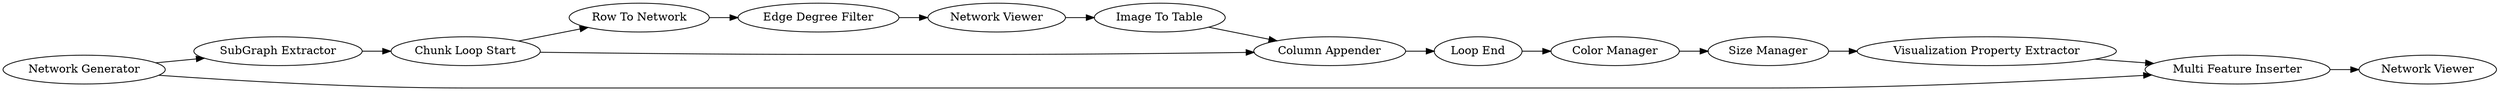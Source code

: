 digraph {
	"-8702052306747128112_7" [label="Loop End"]
	"-7321538432134244231_1" [label="Network Generator"]
	"-8702052306747128112_14" [label="Edge Degree Filter"]
	"-7321538432134244231_11" [label="Size Manager"]
	"-8702052306747128112_4" [label="Row To Network"]
	"-7321538432134244231_10" [label="Color Manager"]
	"-8702052306747128112_8" [label="Column Appender"]
	"-8702052306747128112_5" [label="Network Viewer"]
	"-7321538432134244231_12" [label="Visualization Property Extractor"]
	"-8702052306747128112_2" [label="SubGraph Extractor"]
	"-8702052306747128112_3" [label="Chunk Loop Start"]
	"-8702052306747128112_6" [label="Image To Table"]
	"-7321538432134244231_9" [label="Multi Feature Inserter"]
	"-7321538432134244231_13" [label="Network Viewer"]
	"-7321538432134244231_1" -> "-7321538432134244231_9"
	"-8702052306747128112_3" -> "-8702052306747128112_8"
	"-7321538432134244231_9" -> "-7321538432134244231_13"
	"-7321538432134244231_1" -> "-8702052306747128112_2"
	"-8702052306747128112_2" -> "-8702052306747128112_3"
	"-8702052306747128112_6" -> "-8702052306747128112_8"
	"-8702052306747128112_14" -> "-8702052306747128112_5"
	"-8702052306747128112_5" -> "-8702052306747128112_6"
	"-8702052306747128112_8" -> "-8702052306747128112_7"
	"-8702052306747128112_7" -> "-7321538432134244231_10"
	"-7321538432134244231_10" -> "-7321538432134244231_11"
	"-7321538432134244231_12" -> "-7321538432134244231_9"
	"-8702052306747128112_4" -> "-8702052306747128112_14"
	"-7321538432134244231_11" -> "-7321538432134244231_12"
	"-8702052306747128112_3" -> "-8702052306747128112_4"
	rankdir=LR
}
